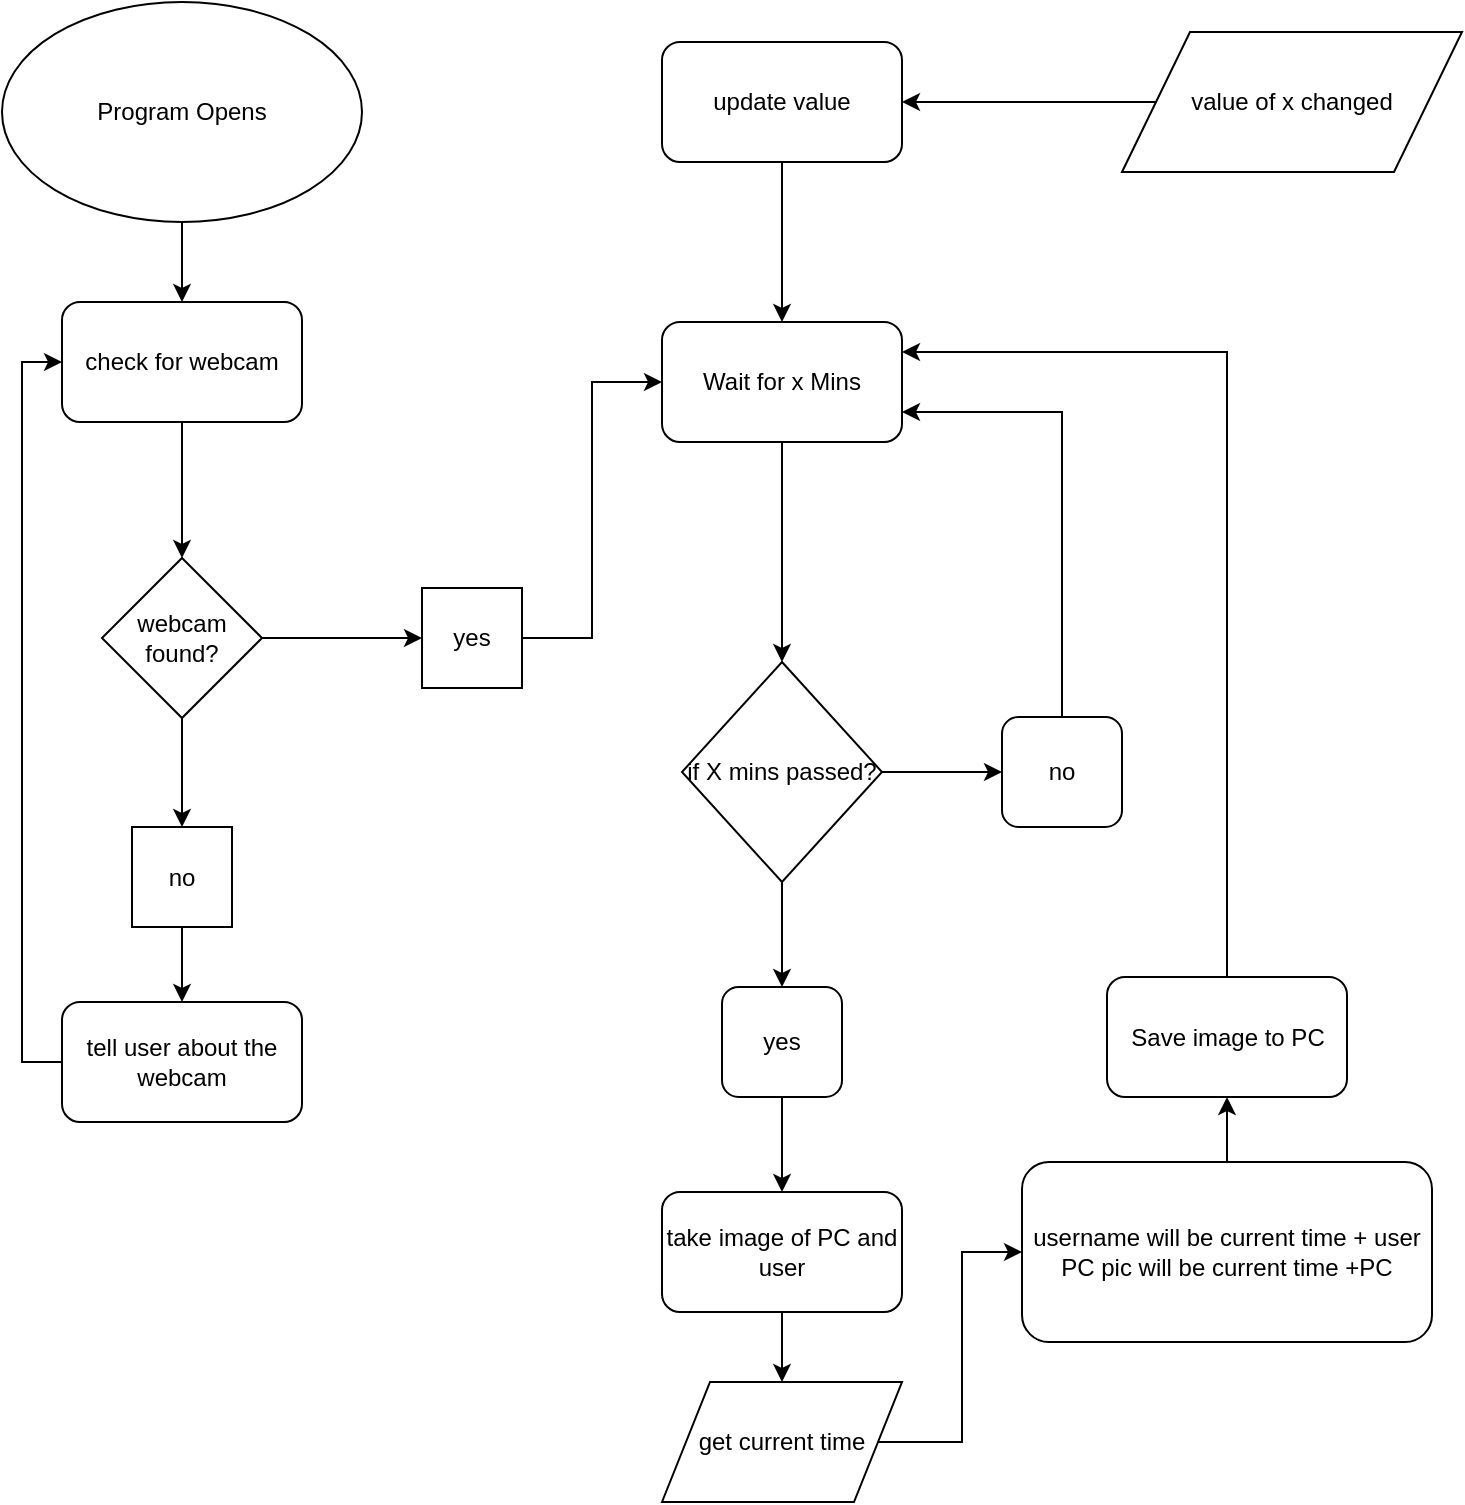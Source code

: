 <mxfile version="11.3.0" type="device" pages="1"><diagram id="P9_9fhE7KjEcfNzj8yZe" name="Page-1"><mxGraphModel dx="1010" dy="675" grid="1" gridSize="10" guides="1" tooltips="1" connect="1" arrows="1" fold="1" page="1" pageScale="1" pageWidth="850" pageHeight="1100" math="0" shadow="0"><root><mxCell id="0"/><mxCell id="1" parent="0"/><mxCell id="p_j1WQEkOfEuC6CvLcTk-1" value="Program Opens" style="ellipse;whiteSpace=wrap;html=1;" vertex="1" parent="1"><mxGeometry x="40" y="20" width="180" height="110" as="geometry"/></mxCell><mxCell id="p_j1WQEkOfEuC6CvLcTk-2" value="Wait for x Mins" style="rounded=1;whiteSpace=wrap;html=1;" vertex="1" parent="1"><mxGeometry x="370" y="180" width="120" height="60" as="geometry"/></mxCell><mxCell id="p_j1WQEkOfEuC6CvLcTk-3" value="" style="endArrow=classic;html=1;exitX=0.5;exitY=1;exitDx=0;exitDy=0;" edge="1" parent="1" source="p_j1WQEkOfEuC6CvLcTk-1"><mxGeometry width="50" height="50" relative="1" as="geometry"><mxPoint x="40" y="200" as="sourcePoint"/><mxPoint x="130" y="170" as="targetPoint"/></mxGeometry></mxCell><mxCell id="p_j1WQEkOfEuC6CvLcTk-5" value="if X mins passed?" style="rhombus;whiteSpace=wrap;html=1;" vertex="1" parent="1"><mxGeometry x="380" y="350" width="100" height="110" as="geometry"/></mxCell><mxCell id="p_j1WQEkOfEuC6CvLcTk-6" value="" style="endArrow=classic;html=1;entryX=0.5;entryY=0;entryDx=0;entryDy=0;exitX=0.5;exitY=1;exitDx=0;exitDy=0;" edge="1" parent="1" source="p_j1WQEkOfEuC6CvLcTk-2" target="p_j1WQEkOfEuC6CvLcTk-5"><mxGeometry width="50" height="50" relative="1" as="geometry"><mxPoint x="430" y="250" as="sourcePoint"/><mxPoint x="454" y="200" as="targetPoint"/></mxGeometry></mxCell><mxCell id="p_j1WQEkOfEuC6CvLcTk-56" style="edgeStyle=orthogonalEdgeStyle;rounded=0;orthogonalLoop=1;jettySize=auto;html=1;entryX=1;entryY=0.75;entryDx=0;entryDy=0;" edge="1" parent="1" source="p_j1WQEkOfEuC6CvLcTk-7" target="p_j1WQEkOfEuC6CvLcTk-2"><mxGeometry relative="1" as="geometry"><mxPoint x="570" y="230" as="targetPoint"/><Array as="points"><mxPoint x="570" y="225"/></Array></mxGeometry></mxCell><mxCell id="p_j1WQEkOfEuC6CvLcTk-7" value="no" style="rounded=1;whiteSpace=wrap;html=1;" vertex="1" parent="1"><mxGeometry x="540" y="377.5" width="60" height="55" as="geometry"/></mxCell><mxCell id="p_j1WQEkOfEuC6CvLcTk-43" style="edgeStyle=orthogonalEdgeStyle;rounded=0;orthogonalLoop=1;jettySize=auto;html=1;entryX=0.5;entryY=0;entryDx=0;entryDy=0;" edge="1" parent="1" source="p_j1WQEkOfEuC6CvLcTk-8" target="p_j1WQEkOfEuC6CvLcTk-46"><mxGeometry relative="1" as="geometry"><mxPoint x="550" y="520" as="targetPoint"/></mxGeometry></mxCell><mxCell id="p_j1WQEkOfEuC6CvLcTk-8" value="yes" style="rounded=1;whiteSpace=wrap;html=1;" vertex="1" parent="1"><mxGeometry x="400" y="512.5" width="60" height="55" as="geometry"/></mxCell><mxCell id="p_j1WQEkOfEuC6CvLcTk-10" value="" style="endArrow=classic;html=1;entryX=0.5;entryY=0;entryDx=0;entryDy=0;" edge="1" parent="1" target="p_j1WQEkOfEuC6CvLcTk-8"><mxGeometry width="50" height="50" relative="1" as="geometry"><mxPoint x="430" y="460" as="sourcePoint"/><mxPoint x="430" y="485" as="targetPoint"/></mxGeometry></mxCell><mxCell id="p_j1WQEkOfEuC6CvLcTk-11" value="" style="endArrow=classic;html=1;entryX=0;entryY=0.5;entryDx=0;entryDy=0;exitX=1;exitY=0.5;exitDx=0;exitDy=0;" edge="1" parent="1" source="p_j1WQEkOfEuC6CvLcTk-5" target="p_j1WQEkOfEuC6CvLcTk-7"><mxGeometry width="50" height="50" relative="1" as="geometry"><mxPoint x="440" y="470" as="sourcePoint"/><mxPoint x="440" y="495" as="targetPoint"/></mxGeometry></mxCell><mxCell id="p_j1WQEkOfEuC6CvLcTk-26" style="edgeStyle=orthogonalEdgeStyle;rounded=0;orthogonalLoop=1;jettySize=auto;html=1;" edge="1" parent="1" source="p_j1WQEkOfEuC6CvLcTk-19" target="p_j1WQEkOfEuC6CvLcTk-25"><mxGeometry relative="1" as="geometry"/></mxCell><mxCell id="p_j1WQEkOfEuC6CvLcTk-19" value="check for webcam" style="rounded=1;whiteSpace=wrap;html=1;" vertex="1" parent="1"><mxGeometry x="70" y="170" width="120" height="60" as="geometry"/></mxCell><mxCell id="p_j1WQEkOfEuC6CvLcTk-28" value="" style="edgeStyle=orthogonalEdgeStyle;rounded=0;orthogonalLoop=1;jettySize=auto;html=1;" edge="1" parent="1" source="p_j1WQEkOfEuC6CvLcTk-25"><mxGeometry relative="1" as="geometry"><mxPoint x="250" y="338" as="targetPoint"/></mxGeometry></mxCell><mxCell id="p_j1WQEkOfEuC6CvLcTk-31" style="edgeStyle=orthogonalEdgeStyle;rounded=0;orthogonalLoop=1;jettySize=auto;html=1;" edge="1" parent="1" source="p_j1WQEkOfEuC6CvLcTk-25" target="p_j1WQEkOfEuC6CvLcTk-30"><mxGeometry relative="1" as="geometry"/></mxCell><mxCell id="p_j1WQEkOfEuC6CvLcTk-25" value="webcam found?" style="rhombus;whiteSpace=wrap;html=1;" vertex="1" parent="1"><mxGeometry x="90" y="298" width="80" height="80" as="geometry"/></mxCell><mxCell id="p_j1WQEkOfEuC6CvLcTk-32" style="edgeStyle=orthogonalEdgeStyle;rounded=0;orthogonalLoop=1;jettySize=auto;html=1;entryX=0;entryY=0.5;entryDx=0;entryDy=0;" edge="1" parent="1" source="p_j1WQEkOfEuC6CvLcTk-29" target="p_j1WQEkOfEuC6CvLcTk-2"><mxGeometry relative="1" as="geometry"/></mxCell><mxCell id="p_j1WQEkOfEuC6CvLcTk-29" value="yes" style="whiteSpace=wrap;html=1;aspect=fixed;" vertex="1" parent="1"><mxGeometry x="250" y="313" width="50" height="50" as="geometry"/></mxCell><mxCell id="p_j1WQEkOfEuC6CvLcTk-35" style="edgeStyle=orthogonalEdgeStyle;rounded=0;orthogonalLoop=1;jettySize=auto;html=1;" edge="1" parent="1" source="p_j1WQEkOfEuC6CvLcTk-30" target="p_j1WQEkOfEuC6CvLcTk-34"><mxGeometry relative="1" as="geometry"/></mxCell><mxCell id="p_j1WQEkOfEuC6CvLcTk-30" value="no" style="whiteSpace=wrap;html=1;aspect=fixed;" vertex="1" parent="1"><mxGeometry x="105" y="432.5" width="50" height="50" as="geometry"/></mxCell><mxCell id="p_j1WQEkOfEuC6CvLcTk-38" style="edgeStyle=orthogonalEdgeStyle;rounded=0;orthogonalLoop=1;jettySize=auto;html=1;entryX=0;entryY=0.5;entryDx=0;entryDy=0;" edge="1" parent="1" source="p_j1WQEkOfEuC6CvLcTk-34" target="p_j1WQEkOfEuC6CvLcTk-19"><mxGeometry relative="1" as="geometry"><Array as="points"><mxPoint x="50" y="550"/><mxPoint x="50" y="200"/></Array></mxGeometry></mxCell><mxCell id="p_j1WQEkOfEuC6CvLcTk-34" value="tell user about the webcam" style="rounded=1;whiteSpace=wrap;html=1;" vertex="1" parent="1"><mxGeometry x="70" y="520" width="120" height="60" as="geometry"/></mxCell><mxCell id="p_j1WQEkOfEuC6CvLcTk-41" style="edgeStyle=orthogonalEdgeStyle;rounded=0;orthogonalLoop=1;jettySize=auto;html=1;entryX=1;entryY=0.5;entryDx=0;entryDy=0;" edge="1" parent="1" source="p_j1WQEkOfEuC6CvLcTk-39" target="p_j1WQEkOfEuC6CvLcTk-40"><mxGeometry relative="1" as="geometry"/></mxCell><mxCell id="p_j1WQEkOfEuC6CvLcTk-39" value="value of x changed" style="shape=parallelogram;perimeter=parallelogramPerimeter;whiteSpace=wrap;html=1;" vertex="1" parent="1"><mxGeometry x="600" y="35" width="170" height="70" as="geometry"/></mxCell><mxCell id="p_j1WQEkOfEuC6CvLcTk-55" style="edgeStyle=orthogonalEdgeStyle;rounded=0;orthogonalLoop=1;jettySize=auto;html=1;" edge="1" parent="1" source="p_j1WQEkOfEuC6CvLcTk-40" target="p_j1WQEkOfEuC6CvLcTk-2"><mxGeometry relative="1" as="geometry"/></mxCell><mxCell id="p_j1WQEkOfEuC6CvLcTk-40" value="update value" style="rounded=1;whiteSpace=wrap;html=1;" vertex="1" parent="1"><mxGeometry x="370" y="40" width="120" height="60" as="geometry"/></mxCell><mxCell id="p_j1WQEkOfEuC6CvLcTk-63" style="edgeStyle=orthogonalEdgeStyle;rounded=0;orthogonalLoop=1;jettySize=auto;html=1;" edge="1" parent="1" source="p_j1WQEkOfEuC6CvLcTk-46" target="p_j1WQEkOfEuC6CvLcTk-61"><mxGeometry relative="1" as="geometry"/></mxCell><mxCell id="p_j1WQEkOfEuC6CvLcTk-46" value="take image of PC and user" style="rounded=1;whiteSpace=wrap;html=1;" vertex="1" parent="1"><mxGeometry x="370" y="615" width="120" height="60" as="geometry"/></mxCell><mxCell id="p_j1WQEkOfEuC6CvLcTk-54" style="edgeStyle=orthogonalEdgeStyle;rounded=0;orthogonalLoop=1;jettySize=auto;html=1;entryX=1;entryY=0.25;entryDx=0;entryDy=0;exitX=0.5;exitY=0;exitDx=0;exitDy=0;" edge="1" parent="1" source="p_j1WQEkOfEuC6CvLcTk-52" target="p_j1WQEkOfEuC6CvLcTk-2"><mxGeometry relative="1" as="geometry"><mxPoint x="780" y="190" as="targetPoint"/><Array as="points"><mxPoint x="653" y="195"/></Array></mxGeometry></mxCell><mxCell id="p_j1WQEkOfEuC6CvLcTk-52" value="Save image to PC" style="rounded=1;whiteSpace=wrap;html=1;" vertex="1" parent="1"><mxGeometry x="592.5" y="507.5" width="120" height="60" as="geometry"/></mxCell><mxCell id="p_j1WQEkOfEuC6CvLcTk-60" style="edgeStyle=orthogonalEdgeStyle;rounded=0;orthogonalLoop=1;jettySize=auto;html=1;entryX=0.5;entryY=1;entryDx=0;entryDy=0;" edge="1" parent="1" source="p_j1WQEkOfEuC6CvLcTk-58" target="p_j1WQEkOfEuC6CvLcTk-52"><mxGeometry relative="1" as="geometry"/></mxCell><mxCell id="p_j1WQEkOfEuC6CvLcTk-58" value="username will be current time + user&lt;br&gt;PC pic will be current time +PC" style="rounded=1;whiteSpace=wrap;html=1;" vertex="1" parent="1"><mxGeometry x="550" y="600" width="205" height="90" as="geometry"/></mxCell><mxCell id="p_j1WQEkOfEuC6CvLcTk-62" style="edgeStyle=orthogonalEdgeStyle;rounded=0;orthogonalLoop=1;jettySize=auto;html=1;entryX=0;entryY=0.5;entryDx=0;entryDy=0;" edge="1" parent="1" source="p_j1WQEkOfEuC6CvLcTk-61" target="p_j1WQEkOfEuC6CvLcTk-58"><mxGeometry relative="1" as="geometry"/></mxCell><mxCell id="p_j1WQEkOfEuC6CvLcTk-61" value="get current time" style="shape=parallelogram;perimeter=parallelogramPerimeter;whiteSpace=wrap;html=1;" vertex="1" parent="1"><mxGeometry x="370" y="710" width="120" height="60" as="geometry"/></mxCell></root></mxGraphModel></diagram></mxfile>